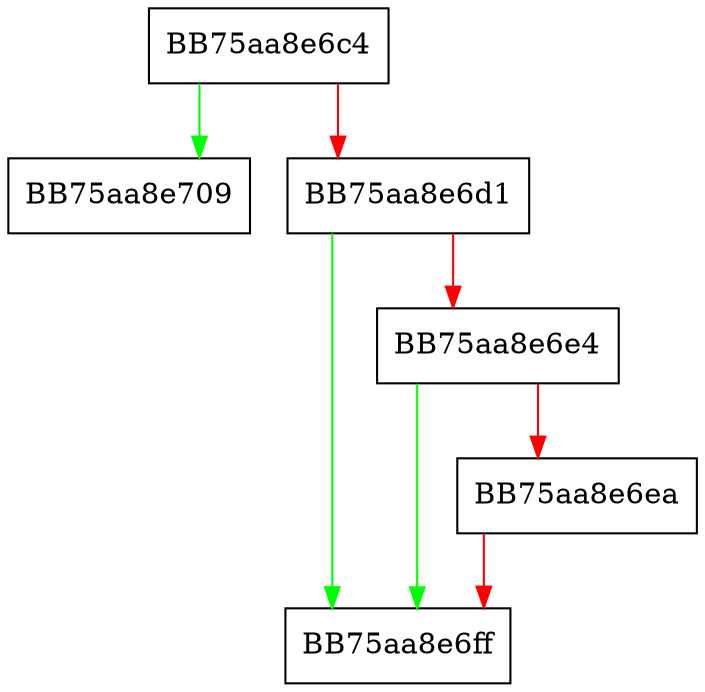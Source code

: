 digraph ProcessPathExclusions {
  node [shape="box"];
  graph [splines=ortho];
  BB75aa8e6c4 -> BB75aa8e709 [color="green"];
  BB75aa8e6c4 -> BB75aa8e6d1 [color="red"];
  BB75aa8e6d1 -> BB75aa8e6ff [color="green"];
  BB75aa8e6d1 -> BB75aa8e6e4 [color="red"];
  BB75aa8e6e4 -> BB75aa8e6ff [color="green"];
  BB75aa8e6e4 -> BB75aa8e6ea [color="red"];
  BB75aa8e6ea -> BB75aa8e6ff [color="red"];
}